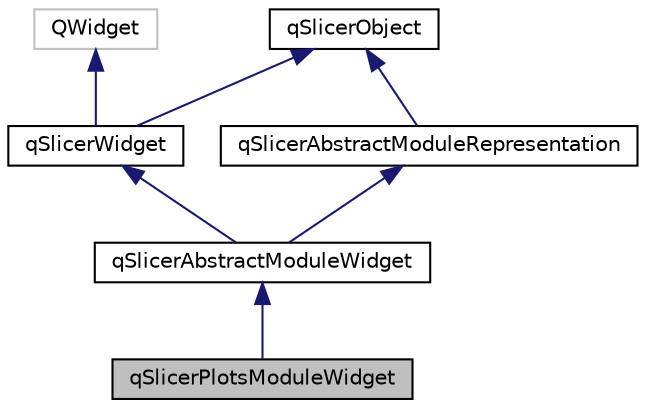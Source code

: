 digraph "qSlicerPlotsModuleWidget"
{
  bgcolor="transparent";
  edge [fontname="Helvetica",fontsize="10",labelfontname="Helvetica",labelfontsize="10"];
  node [fontname="Helvetica",fontsize="10",shape=record];
  Node6 [label="qSlicerPlotsModuleWidget",height=0.2,width=0.4,color="black", fillcolor="grey75", style="filled", fontcolor="black"];
  Node7 -> Node6 [dir="back",color="midnightblue",fontsize="10",style="solid",fontname="Helvetica"];
  Node7 [label="qSlicerAbstractModuleWidget",height=0.2,width=0.4,color="black",URL="$classqSlicerAbstractModuleWidget.html"];
  Node8 -> Node7 [dir="back",color="midnightblue",fontsize="10",style="solid",fontname="Helvetica"];
  Node8 [label="qSlicerWidget",height=0.2,width=0.4,color="black",URL="$classqSlicerWidget.html"];
  Node9 -> Node8 [dir="back",color="midnightblue",fontsize="10",style="solid",fontname="Helvetica"];
  Node9 [label="QWidget",height=0.2,width=0.4,color="grey75"];
  Node10 -> Node8 [dir="back",color="midnightblue",fontsize="10",style="solid",fontname="Helvetica"];
  Node10 [label="qSlicerObject",height=0.2,width=0.4,color="black",URL="$classqSlicerObject.html"];
  Node11 -> Node7 [dir="back",color="midnightblue",fontsize="10",style="solid",fontname="Helvetica"];
  Node11 [label="qSlicerAbstractModuleRepresentation",height=0.2,width=0.4,color="black",URL="$classqSlicerAbstractModuleRepresentation.html"];
  Node10 -> Node11 [dir="back",color="midnightblue",fontsize="10",style="solid",fontname="Helvetica"];
}
